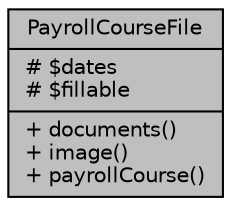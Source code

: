 digraph "PayrollCourseFile"
{
 // LATEX_PDF_SIZE
  bgcolor="transparent";
  edge [fontname="Helvetica",fontsize="10",labelfontname="Helvetica",labelfontsize="10"];
  node [fontname="Helvetica",fontsize="10",shape=record];
  Node1 [label="{PayrollCourseFile\n|# $dates\l# $fillable\l|+ documents()\l+ image()\l+ payrollCourse()\l}",height=0.2,width=0.4,color="black", fillcolor="grey75", style="filled", fontcolor="black",tooltip="Datos de archivos de curso."];
}
